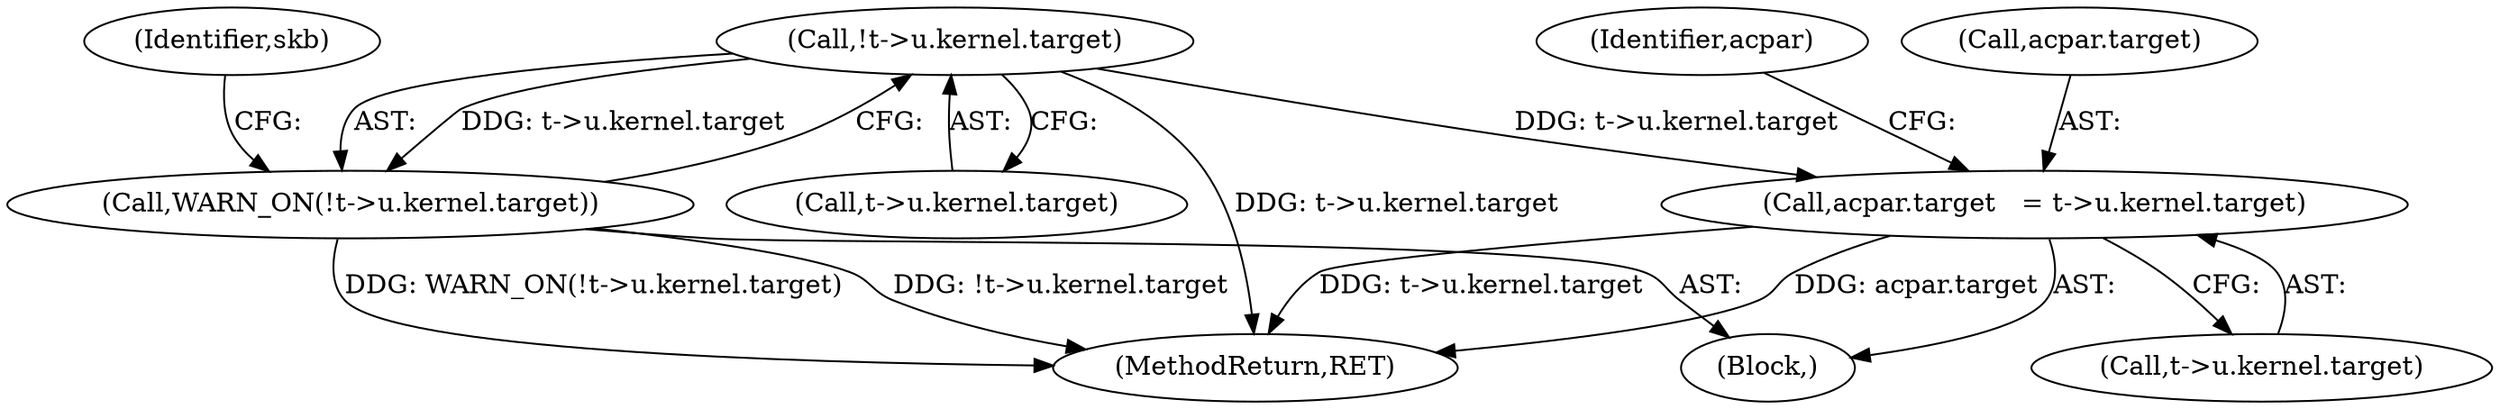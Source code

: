 digraph "0_linux_57ebd808a97d7c5b1e1afb937c2db22beba3c1f8_0@pointer" {
"1000326" [label="(Call,!t->u.kernel.target)"];
"1000325" [label="(Call,WARN_ON(!t->u.kernel.target))"];
"1000463" [label="(Call,acpar.target   = t->u.kernel.target)"];
"1000327" [label="(Call,t->u.kernel.target)"];
"1000463" [label="(Call,acpar.target   = t->u.kernel.target)"];
"1000254" [label="(Block,)"];
"1000476" [label="(Identifier,acpar)"];
"1000326" [label="(Call,!t->u.kernel.target)"];
"1000325" [label="(Call,WARN_ON(!t->u.kernel.target))"];
"1000337" [label="(Identifier,skb)"];
"1000464" [label="(Call,acpar.target)"];
"1000519" [label="(MethodReturn,RET)"];
"1000467" [label="(Call,t->u.kernel.target)"];
"1000326" -> "1000325"  [label="AST: "];
"1000326" -> "1000327"  [label="CFG: "];
"1000327" -> "1000326"  [label="AST: "];
"1000325" -> "1000326"  [label="CFG: "];
"1000326" -> "1000519"  [label="DDG: t->u.kernel.target"];
"1000326" -> "1000325"  [label="DDG: t->u.kernel.target"];
"1000326" -> "1000463"  [label="DDG: t->u.kernel.target"];
"1000325" -> "1000254"  [label="AST: "];
"1000337" -> "1000325"  [label="CFG: "];
"1000325" -> "1000519"  [label="DDG: !t->u.kernel.target"];
"1000325" -> "1000519"  [label="DDG: WARN_ON(!t->u.kernel.target)"];
"1000463" -> "1000254"  [label="AST: "];
"1000463" -> "1000467"  [label="CFG: "];
"1000464" -> "1000463"  [label="AST: "];
"1000467" -> "1000463"  [label="AST: "];
"1000476" -> "1000463"  [label="CFG: "];
"1000463" -> "1000519"  [label="DDG: t->u.kernel.target"];
"1000463" -> "1000519"  [label="DDG: acpar.target"];
}

